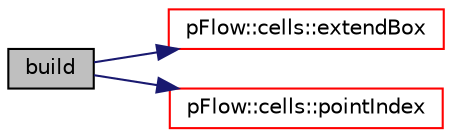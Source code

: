 digraph "build"
{
 // LATEX_PDF_SIZE
  edge [fontname="Helvetica",fontsize="10",labelfontname="Helvetica",labelfontsize="10"];
  node [fontname="Helvetica",fontsize="10",shape=record];
  rankdir="LR";
  Node1 [label="build",height=0.2,width=0.4,color="black", fillcolor="grey75", style="filled", fontcolor="black",tooltip=" "];
  Node1 -> Node2 [color="midnightblue",fontsize="10",style="solid",fontname="Helvetica"];
  Node2 [label="pFlow::cells::extendBox",height=0.2,width=0.4,color="red", fillcolor="white", style="filled",URL="$classpFlow_1_1cells.html#a989eee28d3bba158140e994c9cf6ccf7",tooltip=" "];
  Node1 -> Node13 [color="midnightblue",fontsize="10",style="solid",fontname="Helvetica"];
  Node13 [label="pFlow::cells::pointIndex",height=0.2,width=0.4,color="red", fillcolor="white", style="filled",URL="$classpFlow_1_1cells.html#adf0b227790c9250da67d8fd613784713",tooltip=" "];
}

